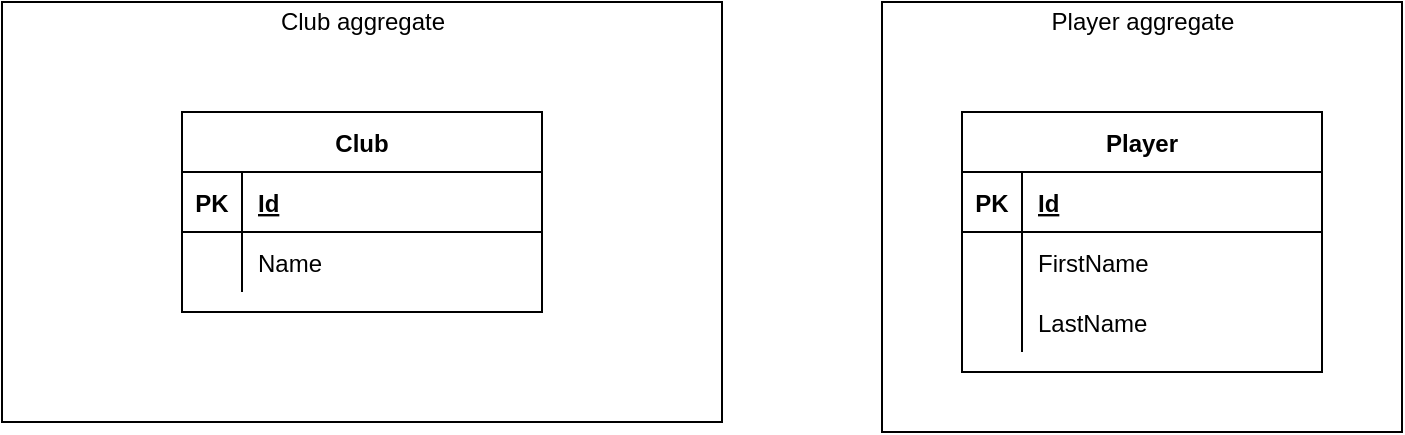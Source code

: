 <mxfile version="14.6.9" type="device"><diagram id="R2lEEEUBdFMjLlhIrx00" name="Page-1"><mxGraphModel dx="780" dy="691" grid="1" gridSize="10" guides="1" tooltips="1" connect="1" arrows="1" fold="1" page="1" pageScale="1" pageWidth="850" pageHeight="1100" math="0" shadow="0" extFonts="Permanent Marker^https://fonts.googleapis.com/css?family=Permanent+Marker"><root><mxCell id="0"/><mxCell id="1" parent="0"/><mxCell id="YP9DN8QgEFIF_HLCPCEO-30" value="" style="whiteSpace=wrap;html=1;" vertex="1" parent="1"><mxGeometry x="660" y="245" width="260" height="215" as="geometry"/></mxCell><mxCell id="YP9DN8QgEFIF_HLCPCEO-15" value="" style="whiteSpace=wrap;html=1;" vertex="1" parent="1"><mxGeometry x="220" y="245" width="360" height="210" as="geometry"/></mxCell><mxCell id="YP9DN8QgEFIF_HLCPCEO-1" value="Club" style="shape=table;startSize=30;container=1;collapsible=1;childLayout=tableLayout;fixedRows=1;rowLines=0;fontStyle=1;align=center;resizeLast=1;" vertex="1" parent="1"><mxGeometry x="310" y="300" width="180" height="100" as="geometry"/></mxCell><mxCell id="YP9DN8QgEFIF_HLCPCEO-2" value="" style="shape=partialRectangle;collapsible=0;dropTarget=0;pointerEvents=0;fillColor=none;top=0;left=0;bottom=1;right=0;points=[[0,0.5],[1,0.5]];portConstraint=eastwest;" vertex="1" parent="YP9DN8QgEFIF_HLCPCEO-1"><mxGeometry y="30" width="180" height="30" as="geometry"/></mxCell><mxCell id="YP9DN8QgEFIF_HLCPCEO-3" value="PK" style="shape=partialRectangle;connectable=0;fillColor=none;top=0;left=0;bottom=0;right=0;fontStyle=1;overflow=hidden;" vertex="1" parent="YP9DN8QgEFIF_HLCPCEO-2"><mxGeometry width="30" height="30" as="geometry"/></mxCell><mxCell id="YP9DN8QgEFIF_HLCPCEO-4" value="Id" style="shape=partialRectangle;connectable=0;fillColor=none;top=0;left=0;bottom=0;right=0;align=left;spacingLeft=6;fontStyle=5;overflow=hidden;" vertex="1" parent="YP9DN8QgEFIF_HLCPCEO-2"><mxGeometry x="30" width="150" height="30" as="geometry"/></mxCell><mxCell id="YP9DN8QgEFIF_HLCPCEO-5" value="" style="shape=partialRectangle;collapsible=0;dropTarget=0;pointerEvents=0;fillColor=none;top=0;left=0;bottom=0;right=0;points=[[0,0.5],[1,0.5]];portConstraint=eastwest;" vertex="1" parent="YP9DN8QgEFIF_HLCPCEO-1"><mxGeometry y="60" width="180" height="30" as="geometry"/></mxCell><mxCell id="YP9DN8QgEFIF_HLCPCEO-6" value="" style="shape=partialRectangle;connectable=0;fillColor=none;top=0;left=0;bottom=0;right=0;editable=1;overflow=hidden;" vertex="1" parent="YP9DN8QgEFIF_HLCPCEO-5"><mxGeometry width="30" height="30" as="geometry"/></mxCell><mxCell id="YP9DN8QgEFIF_HLCPCEO-7" value="Name" style="shape=partialRectangle;connectable=0;fillColor=none;top=0;left=0;bottom=0;right=0;align=left;spacingLeft=6;overflow=hidden;" vertex="1" parent="YP9DN8QgEFIF_HLCPCEO-5"><mxGeometry x="30" width="150" height="30" as="geometry"/></mxCell><mxCell id="YP9DN8QgEFIF_HLCPCEO-16" value="Club aggregate" style="text;html=1;align=center;verticalAlign=middle;resizable=0;points=[];autosize=1;strokeColor=none;" vertex="1" parent="1"><mxGeometry x="350" y="245" width="100" height="20" as="geometry"/></mxCell><mxCell id="YP9DN8QgEFIF_HLCPCEO-17" value="Player" style="shape=table;startSize=30;container=1;collapsible=1;childLayout=tableLayout;fixedRows=1;rowLines=0;fontStyle=1;align=center;resizeLast=1;" vertex="1" parent="1"><mxGeometry x="700" y="300" width="180" height="130" as="geometry"/></mxCell><mxCell id="YP9DN8QgEFIF_HLCPCEO-18" value="" style="shape=partialRectangle;collapsible=0;dropTarget=0;pointerEvents=0;fillColor=none;top=0;left=0;bottom=1;right=0;points=[[0,0.5],[1,0.5]];portConstraint=eastwest;" vertex="1" parent="YP9DN8QgEFIF_HLCPCEO-17"><mxGeometry y="30" width="180" height="30" as="geometry"/></mxCell><mxCell id="YP9DN8QgEFIF_HLCPCEO-19" value="PK" style="shape=partialRectangle;connectable=0;fillColor=none;top=0;left=0;bottom=0;right=0;fontStyle=1;overflow=hidden;" vertex="1" parent="YP9DN8QgEFIF_HLCPCEO-18"><mxGeometry width="30" height="30" as="geometry"/></mxCell><mxCell id="YP9DN8QgEFIF_HLCPCEO-20" value="Id" style="shape=partialRectangle;connectable=0;fillColor=none;top=0;left=0;bottom=0;right=0;align=left;spacingLeft=6;fontStyle=5;overflow=hidden;" vertex="1" parent="YP9DN8QgEFIF_HLCPCEO-18"><mxGeometry x="30" width="150" height="30" as="geometry"/></mxCell><mxCell id="YP9DN8QgEFIF_HLCPCEO-21" value="" style="shape=partialRectangle;collapsible=0;dropTarget=0;pointerEvents=0;fillColor=none;top=0;left=0;bottom=0;right=0;points=[[0,0.5],[1,0.5]];portConstraint=eastwest;" vertex="1" parent="YP9DN8QgEFIF_HLCPCEO-17"><mxGeometry y="60" width="180" height="30" as="geometry"/></mxCell><mxCell id="YP9DN8QgEFIF_HLCPCEO-22" value="" style="shape=partialRectangle;connectable=0;fillColor=none;top=0;left=0;bottom=0;right=0;editable=1;overflow=hidden;" vertex="1" parent="YP9DN8QgEFIF_HLCPCEO-21"><mxGeometry width="30" height="30" as="geometry"/></mxCell><mxCell id="YP9DN8QgEFIF_HLCPCEO-23" value="FirstName" style="shape=partialRectangle;connectable=0;fillColor=none;top=0;left=0;bottom=0;right=0;align=left;spacingLeft=6;overflow=hidden;" vertex="1" parent="YP9DN8QgEFIF_HLCPCEO-21"><mxGeometry x="30" width="150" height="30" as="geometry"/></mxCell><mxCell id="YP9DN8QgEFIF_HLCPCEO-24" value="" style="shape=partialRectangle;collapsible=0;dropTarget=0;pointerEvents=0;fillColor=none;top=0;left=0;bottom=0;right=0;points=[[0,0.5],[1,0.5]];portConstraint=eastwest;" vertex="1" parent="YP9DN8QgEFIF_HLCPCEO-17"><mxGeometry y="90" width="180" height="30" as="geometry"/></mxCell><mxCell id="YP9DN8QgEFIF_HLCPCEO-25" value="" style="shape=partialRectangle;connectable=0;fillColor=none;top=0;left=0;bottom=0;right=0;editable=1;overflow=hidden;" vertex="1" parent="YP9DN8QgEFIF_HLCPCEO-24"><mxGeometry width="30" height="30" as="geometry"/></mxCell><mxCell id="YP9DN8QgEFIF_HLCPCEO-26" value="LastName" style="shape=partialRectangle;connectable=0;fillColor=none;top=0;left=0;bottom=0;right=0;align=left;spacingLeft=6;overflow=hidden;" vertex="1" parent="YP9DN8QgEFIF_HLCPCEO-24"><mxGeometry x="30" width="150" height="30" as="geometry"/></mxCell><mxCell id="YP9DN8QgEFIF_HLCPCEO-31" value="Player aggregate" style="text;html=1;align=center;verticalAlign=middle;resizable=0;points=[];autosize=1;strokeColor=none;" vertex="1" parent="1"><mxGeometry x="735" y="245" width="110" height="20" as="geometry"/></mxCell></root></mxGraphModel></diagram></mxfile>